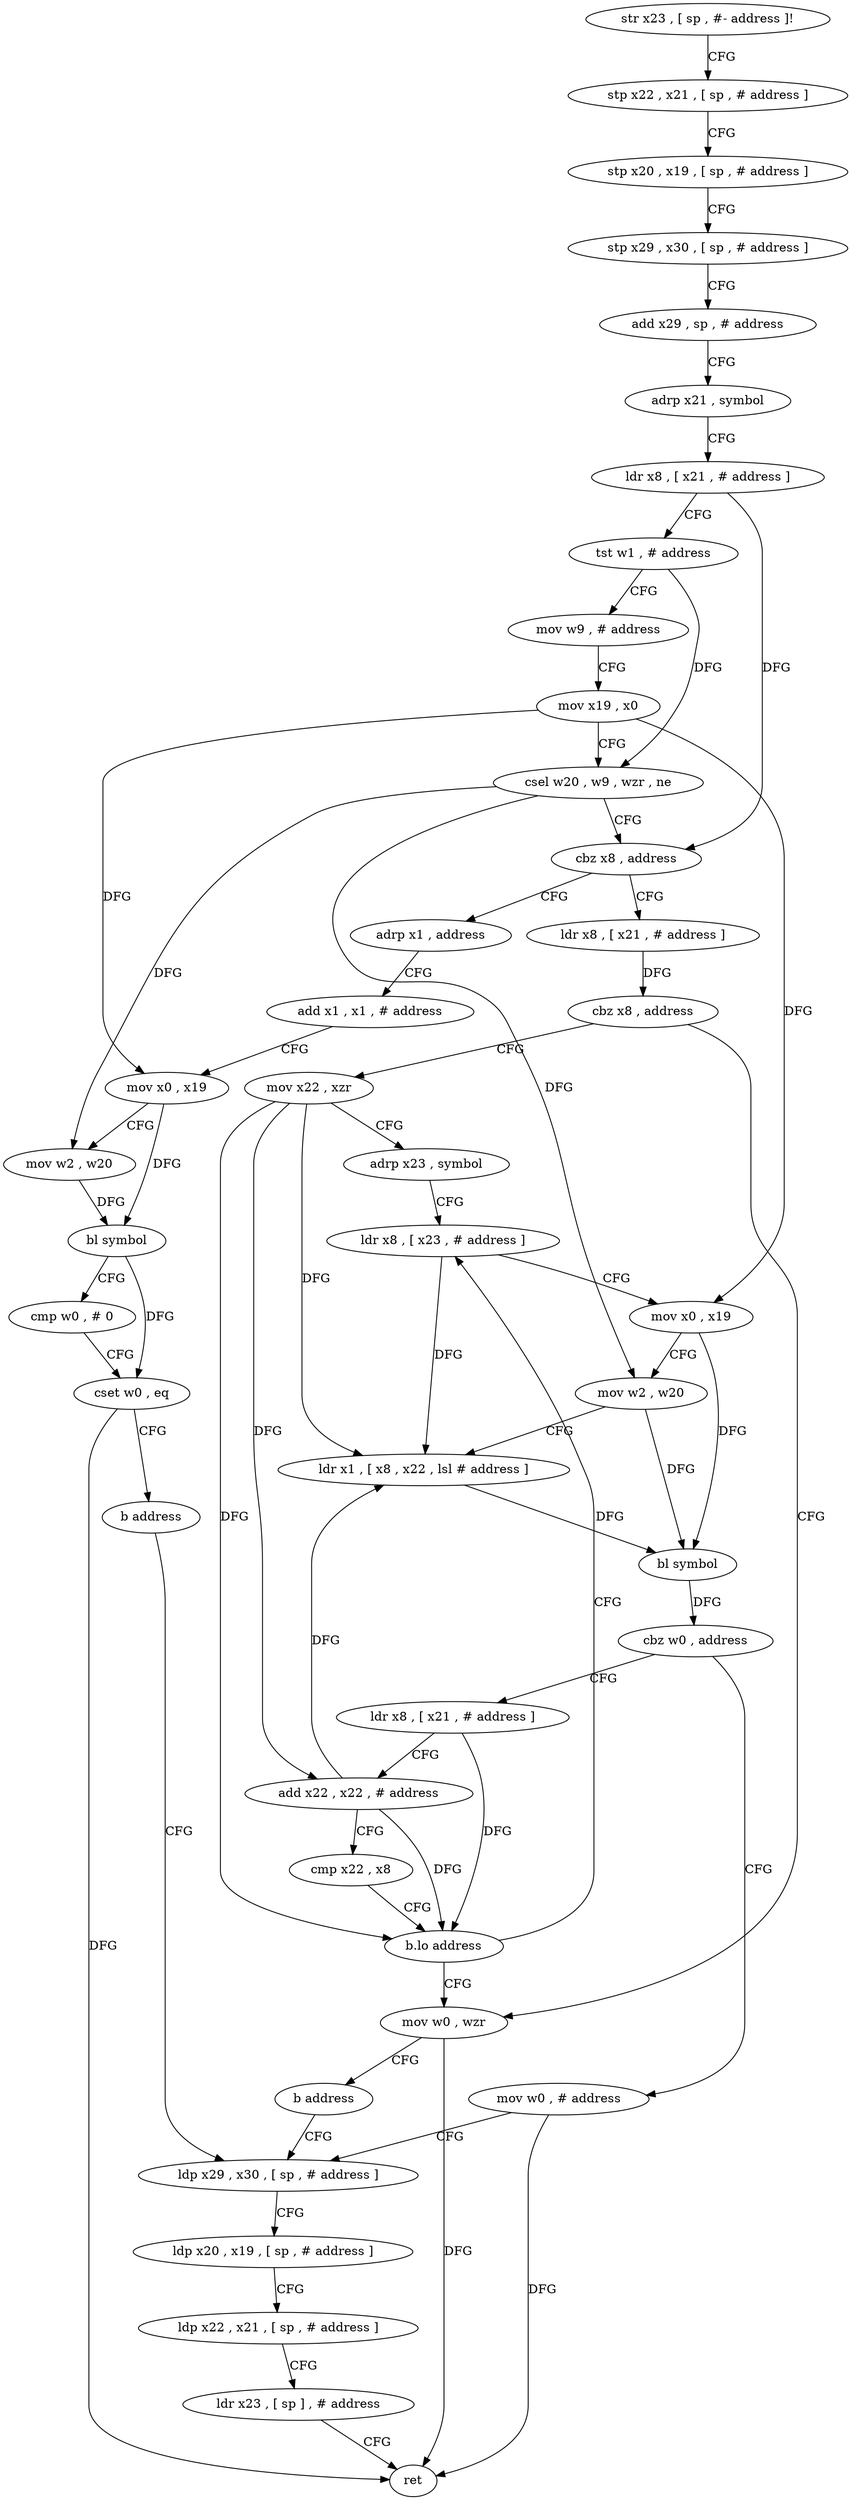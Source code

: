 digraph "func" {
"4220488" [label = "str x23 , [ sp , #- address ]!" ]
"4220492" [label = "stp x22 , x21 , [ sp , # address ]" ]
"4220496" [label = "stp x20 , x19 , [ sp , # address ]" ]
"4220500" [label = "stp x29 , x30 , [ sp , # address ]" ]
"4220504" [label = "add x29 , sp , # address" ]
"4220508" [label = "adrp x21 , symbol" ]
"4220512" [label = "ldr x8 , [ x21 , # address ]" ]
"4220516" [label = "tst w1 , # address" ]
"4220520" [label = "mov w9 , # address" ]
"4220524" [label = "mov x19 , x0" ]
"4220528" [label = "csel w20 , w9 , wzr , ne" ]
"4220532" [label = "cbz x8 , address" ]
"4220600" [label = "adrp x1 , address" ]
"4220536" [label = "ldr x8 , [ x21 , # address ]" ]
"4220604" [label = "add x1 , x1 , # address" ]
"4220608" [label = "mov x0 , x19" ]
"4220612" [label = "mov w2 , w20" ]
"4220616" [label = "bl symbol" ]
"4220620" [label = "cmp w0 , # 0" ]
"4220624" [label = "cset w0 , eq" ]
"4220628" [label = "b address" ]
"4220636" [label = "ldp x29 , x30 , [ sp , # address ]" ]
"4220540" [label = "cbz x8 , address" ]
"4220592" [label = "mov w0 , wzr" ]
"4220544" [label = "mov x22 , xzr" ]
"4220640" [label = "ldp x20 , x19 , [ sp , # address ]" ]
"4220644" [label = "ldp x22 , x21 , [ sp , # address ]" ]
"4220648" [label = "ldr x23 , [ sp ] , # address" ]
"4220652" [label = "ret" ]
"4220596" [label = "b address" ]
"4220548" [label = "adrp x23 , symbol" ]
"4220552" [label = "ldr x8 , [ x23 , # address ]" ]
"4220632" [label = "mov w0 , # address" ]
"4220576" [label = "ldr x8 , [ x21 , # address ]" ]
"4220580" [label = "add x22 , x22 , # address" ]
"4220584" [label = "cmp x22 , x8" ]
"4220588" [label = "b.lo address" ]
"4220556" [label = "mov x0 , x19" ]
"4220560" [label = "mov w2 , w20" ]
"4220564" [label = "ldr x1 , [ x8 , x22 , lsl # address ]" ]
"4220568" [label = "bl symbol" ]
"4220572" [label = "cbz w0 , address" ]
"4220488" -> "4220492" [ label = "CFG" ]
"4220492" -> "4220496" [ label = "CFG" ]
"4220496" -> "4220500" [ label = "CFG" ]
"4220500" -> "4220504" [ label = "CFG" ]
"4220504" -> "4220508" [ label = "CFG" ]
"4220508" -> "4220512" [ label = "CFG" ]
"4220512" -> "4220516" [ label = "CFG" ]
"4220512" -> "4220532" [ label = "DFG" ]
"4220516" -> "4220520" [ label = "CFG" ]
"4220516" -> "4220528" [ label = "DFG" ]
"4220520" -> "4220524" [ label = "CFG" ]
"4220524" -> "4220528" [ label = "CFG" ]
"4220524" -> "4220608" [ label = "DFG" ]
"4220524" -> "4220556" [ label = "DFG" ]
"4220528" -> "4220532" [ label = "CFG" ]
"4220528" -> "4220612" [ label = "DFG" ]
"4220528" -> "4220560" [ label = "DFG" ]
"4220532" -> "4220600" [ label = "CFG" ]
"4220532" -> "4220536" [ label = "CFG" ]
"4220600" -> "4220604" [ label = "CFG" ]
"4220536" -> "4220540" [ label = "DFG" ]
"4220604" -> "4220608" [ label = "CFG" ]
"4220608" -> "4220612" [ label = "CFG" ]
"4220608" -> "4220616" [ label = "DFG" ]
"4220612" -> "4220616" [ label = "DFG" ]
"4220616" -> "4220620" [ label = "CFG" ]
"4220616" -> "4220624" [ label = "DFG" ]
"4220620" -> "4220624" [ label = "CFG" ]
"4220624" -> "4220628" [ label = "CFG" ]
"4220624" -> "4220652" [ label = "DFG" ]
"4220628" -> "4220636" [ label = "CFG" ]
"4220636" -> "4220640" [ label = "CFG" ]
"4220540" -> "4220592" [ label = "CFG" ]
"4220540" -> "4220544" [ label = "CFG" ]
"4220592" -> "4220596" [ label = "CFG" ]
"4220592" -> "4220652" [ label = "DFG" ]
"4220544" -> "4220548" [ label = "CFG" ]
"4220544" -> "4220564" [ label = "DFG" ]
"4220544" -> "4220580" [ label = "DFG" ]
"4220544" -> "4220588" [ label = "DFG" ]
"4220640" -> "4220644" [ label = "CFG" ]
"4220644" -> "4220648" [ label = "CFG" ]
"4220648" -> "4220652" [ label = "CFG" ]
"4220596" -> "4220636" [ label = "CFG" ]
"4220548" -> "4220552" [ label = "CFG" ]
"4220552" -> "4220556" [ label = "CFG" ]
"4220552" -> "4220564" [ label = "DFG" ]
"4220632" -> "4220636" [ label = "CFG" ]
"4220632" -> "4220652" [ label = "DFG" ]
"4220576" -> "4220580" [ label = "CFG" ]
"4220576" -> "4220588" [ label = "DFG" ]
"4220580" -> "4220584" [ label = "CFG" ]
"4220580" -> "4220564" [ label = "DFG" ]
"4220580" -> "4220588" [ label = "DFG" ]
"4220584" -> "4220588" [ label = "CFG" ]
"4220588" -> "4220552" [ label = "CFG" ]
"4220588" -> "4220592" [ label = "CFG" ]
"4220556" -> "4220560" [ label = "CFG" ]
"4220556" -> "4220568" [ label = "DFG" ]
"4220560" -> "4220564" [ label = "CFG" ]
"4220560" -> "4220568" [ label = "DFG" ]
"4220564" -> "4220568" [ label = "DFG" ]
"4220568" -> "4220572" [ label = "DFG" ]
"4220572" -> "4220632" [ label = "CFG" ]
"4220572" -> "4220576" [ label = "CFG" ]
}
